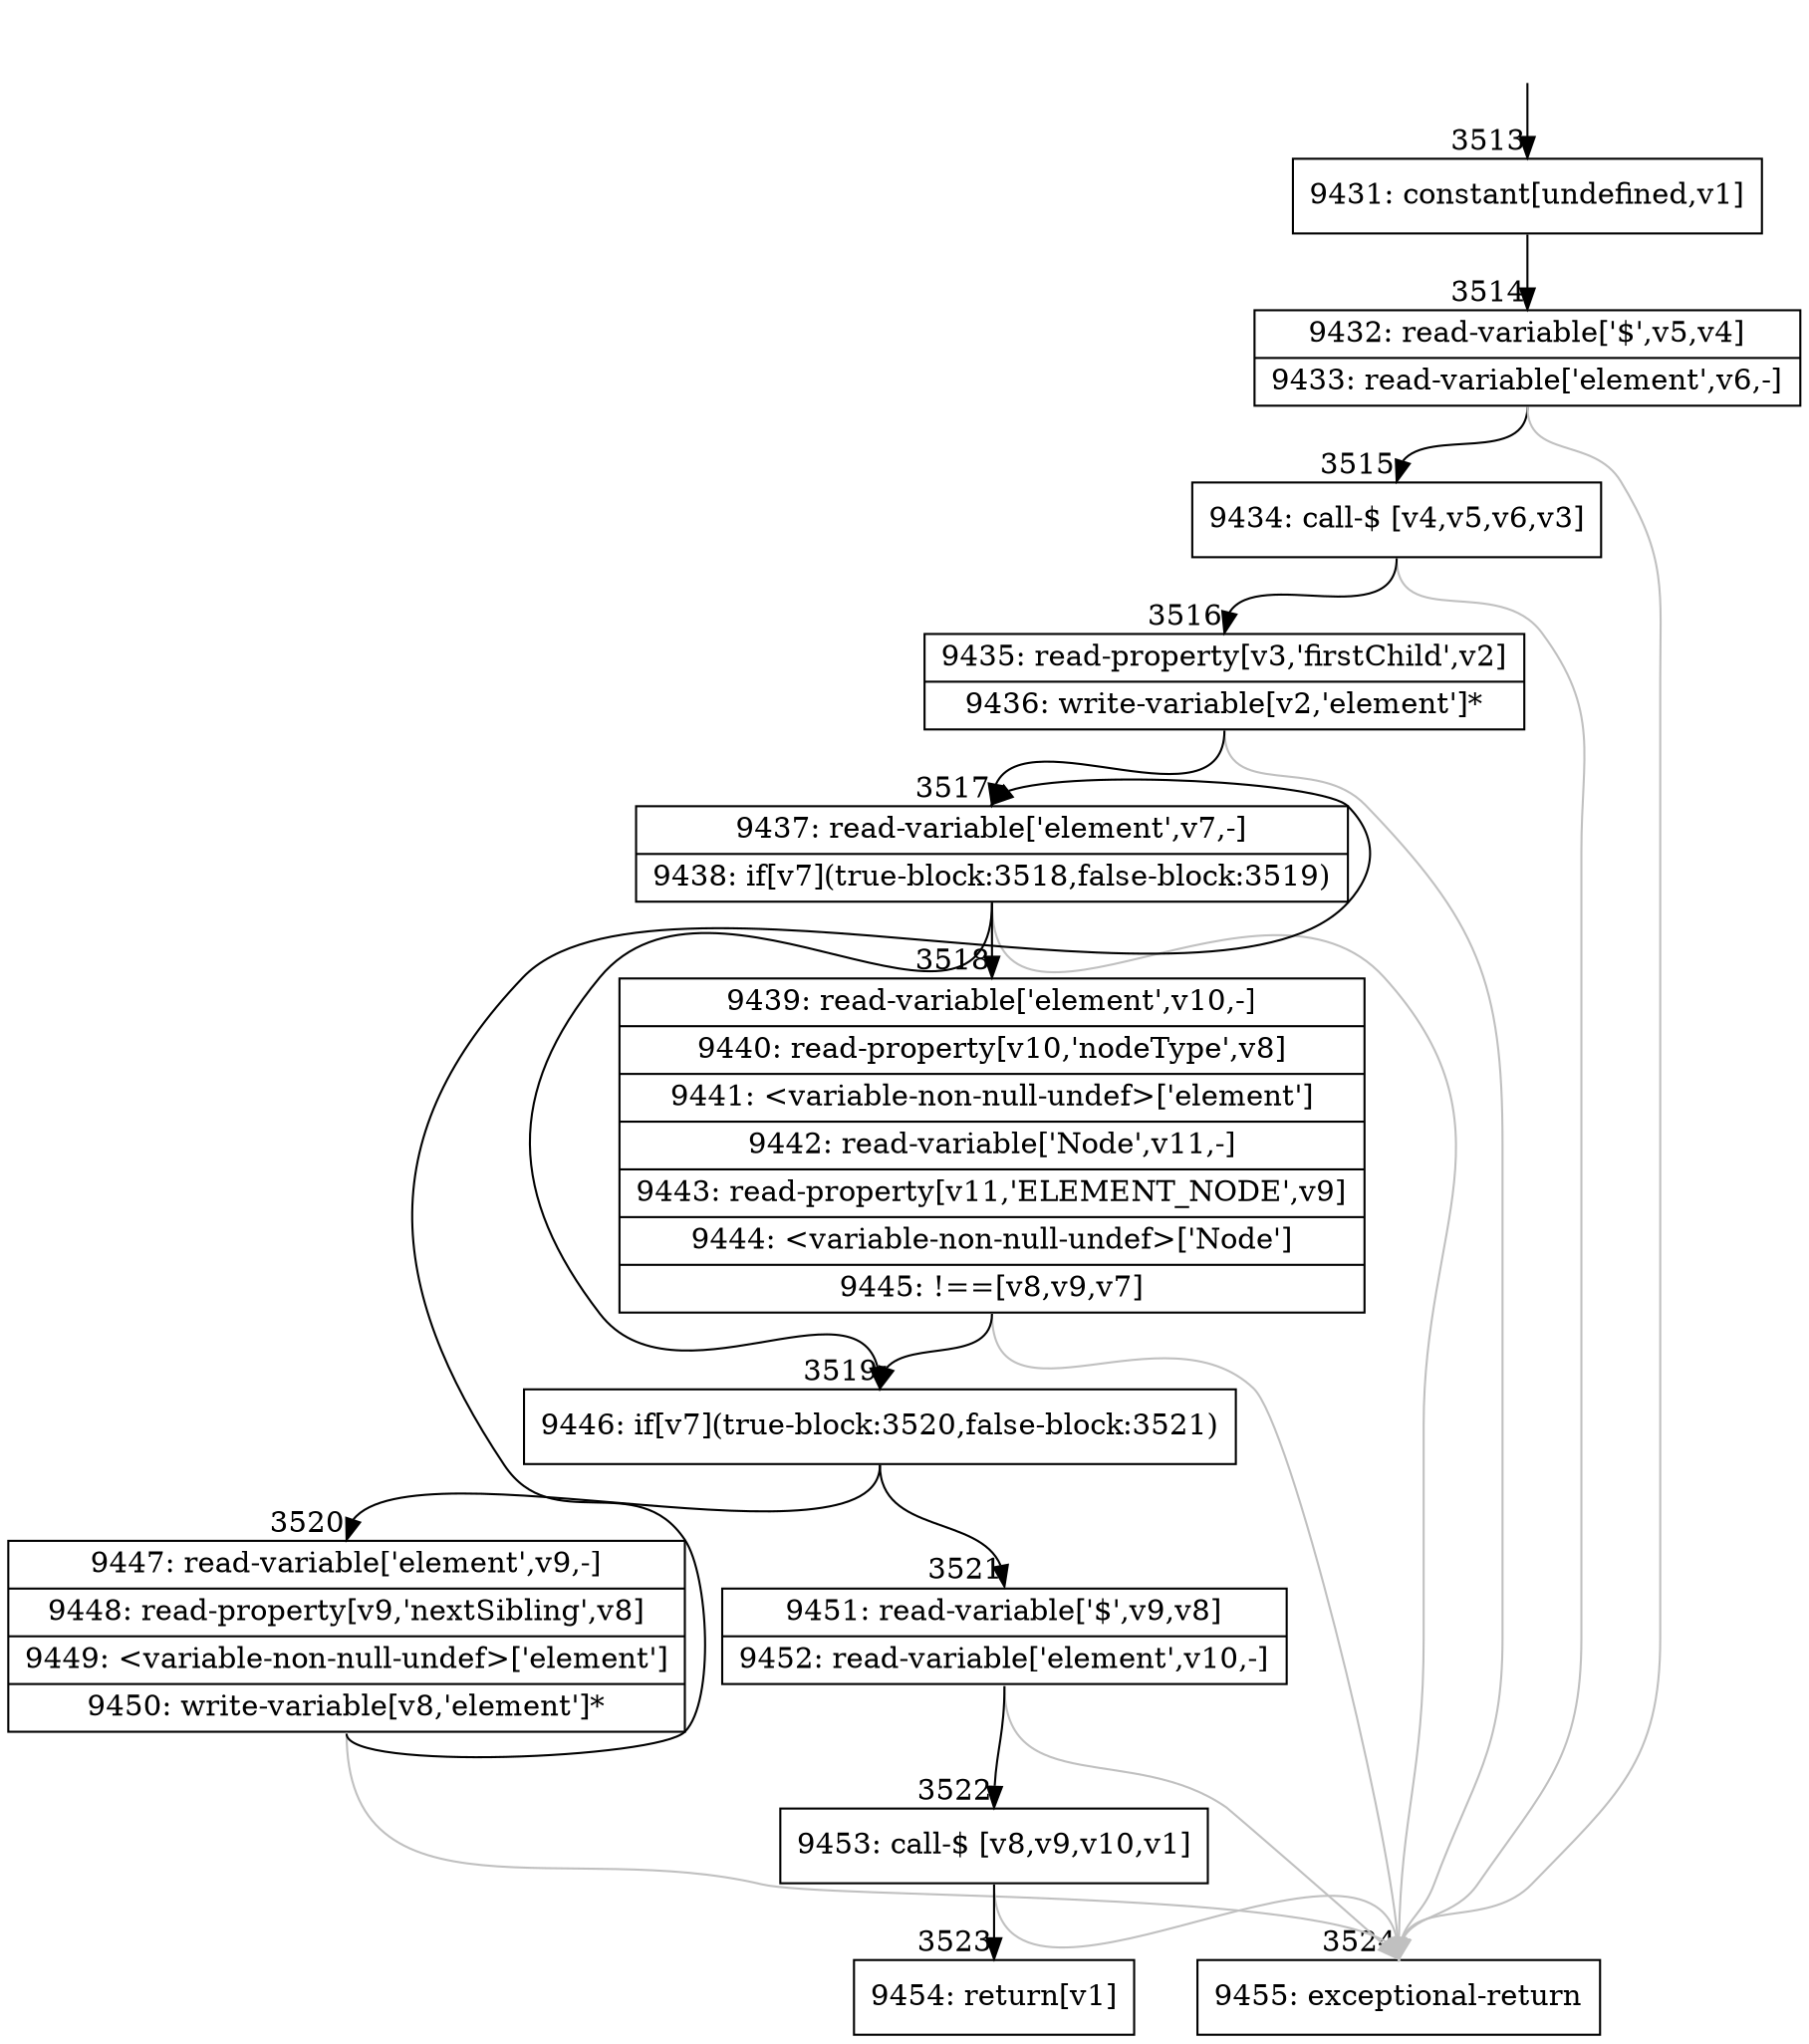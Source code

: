 digraph {
rankdir="TD"
BB_entry298[shape=none,label=""];
BB_entry298 -> BB3513 [tailport=s, headport=n, headlabel="    3513"]
BB3513 [shape=record label="{9431: constant[undefined,v1]}" ] 
BB3513 -> BB3514 [tailport=s, headport=n, headlabel="      3514"]
BB3514 [shape=record label="{9432: read-variable['$',v5,v4]|9433: read-variable['element',v6,-]}" ] 
BB3514 -> BB3515 [tailport=s, headport=n, headlabel="      3515"]
BB3514 -> BB3524 [tailport=s, headport=n, color=gray, headlabel="      3524"]
BB3515 [shape=record label="{9434: call-$ [v4,v5,v6,v3]}" ] 
BB3515 -> BB3516 [tailport=s, headport=n, headlabel="      3516"]
BB3515 -> BB3524 [tailport=s, headport=n, color=gray]
BB3516 [shape=record label="{9435: read-property[v3,'firstChild',v2]|9436: write-variable[v2,'element']*}" ] 
BB3516 -> BB3517 [tailport=s, headport=n, headlabel="      3517"]
BB3516 -> BB3524 [tailport=s, headport=n, color=gray]
BB3517 [shape=record label="{9437: read-variable['element',v7,-]|9438: if[v7](true-block:3518,false-block:3519)}" ] 
BB3517 -> BB3519 [tailport=s, headport=n, headlabel="      3519"]
BB3517 -> BB3518 [tailport=s, headport=n, headlabel="      3518"]
BB3517 -> BB3524 [tailport=s, headport=n, color=gray]
BB3518 [shape=record label="{9439: read-variable['element',v10,-]|9440: read-property[v10,'nodeType',v8]|9441: \<variable-non-null-undef\>['element']|9442: read-variable['Node',v11,-]|9443: read-property[v11,'ELEMENT_NODE',v9]|9444: \<variable-non-null-undef\>['Node']|9445: !==[v8,v9,v7]}" ] 
BB3518 -> BB3519 [tailport=s, headport=n]
BB3518 -> BB3524 [tailport=s, headport=n, color=gray]
BB3519 [shape=record label="{9446: if[v7](true-block:3520,false-block:3521)}" ] 
BB3519 -> BB3520 [tailport=s, headport=n, headlabel="      3520"]
BB3519 -> BB3521 [tailport=s, headport=n, headlabel="      3521"]
BB3520 [shape=record label="{9447: read-variable['element',v9,-]|9448: read-property[v9,'nextSibling',v8]|9449: \<variable-non-null-undef\>['element']|9450: write-variable[v8,'element']*}" ] 
BB3520 -> BB3517 [tailport=s, headport=n]
BB3520 -> BB3524 [tailport=s, headport=n, color=gray]
BB3521 [shape=record label="{9451: read-variable['$',v9,v8]|9452: read-variable['element',v10,-]}" ] 
BB3521 -> BB3522 [tailport=s, headport=n, headlabel="      3522"]
BB3521 -> BB3524 [tailport=s, headport=n, color=gray]
BB3522 [shape=record label="{9453: call-$ [v8,v9,v10,v1]}" ] 
BB3522 -> BB3523 [tailport=s, headport=n, headlabel="      3523"]
BB3522 -> BB3524 [tailport=s, headport=n, color=gray]
BB3523 [shape=record label="{9454: return[v1]}" ] 
BB3524 [shape=record label="{9455: exceptional-return}" ] 
//#$~ 2582
}
